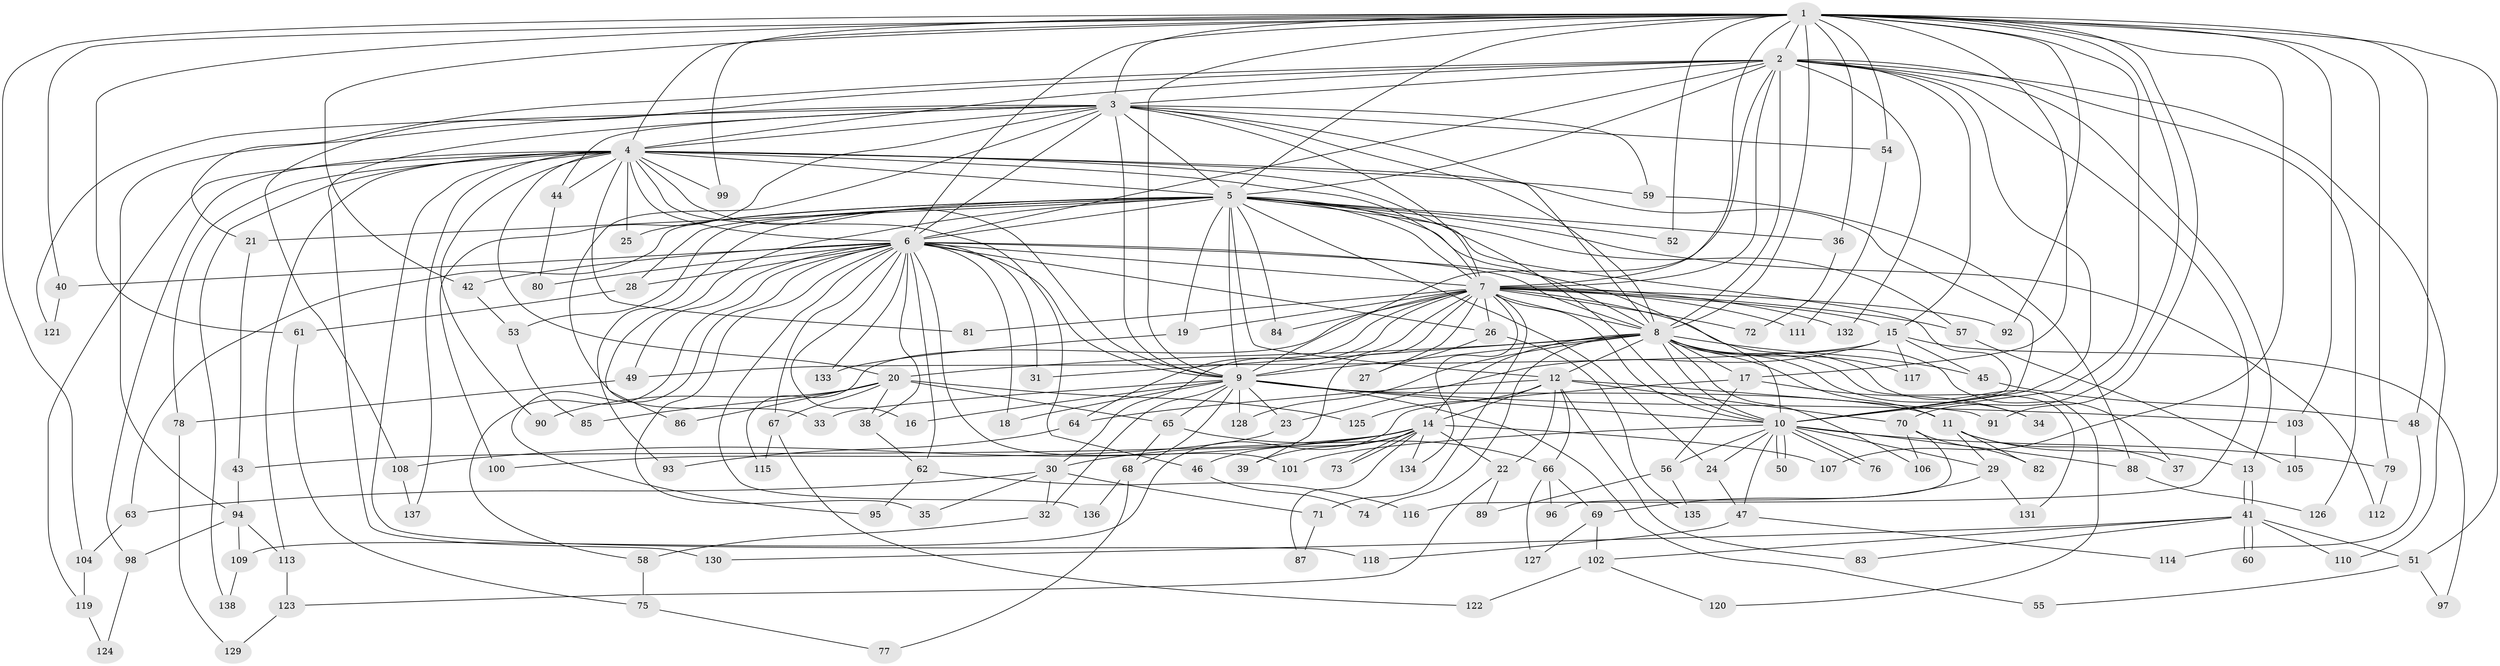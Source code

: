 // Generated by graph-tools (version 1.1) at 2025/34/03/09/25 02:34:42]
// undirected, 138 vertices, 301 edges
graph export_dot {
graph [start="1"]
  node [color=gray90,style=filled];
  1;
  2;
  3;
  4;
  5;
  6;
  7;
  8;
  9;
  10;
  11;
  12;
  13;
  14;
  15;
  16;
  17;
  18;
  19;
  20;
  21;
  22;
  23;
  24;
  25;
  26;
  27;
  28;
  29;
  30;
  31;
  32;
  33;
  34;
  35;
  36;
  37;
  38;
  39;
  40;
  41;
  42;
  43;
  44;
  45;
  46;
  47;
  48;
  49;
  50;
  51;
  52;
  53;
  54;
  55;
  56;
  57;
  58;
  59;
  60;
  61;
  62;
  63;
  64;
  65;
  66;
  67;
  68;
  69;
  70;
  71;
  72;
  73;
  74;
  75;
  76;
  77;
  78;
  79;
  80;
  81;
  82;
  83;
  84;
  85;
  86;
  87;
  88;
  89;
  90;
  91;
  92;
  93;
  94;
  95;
  96;
  97;
  98;
  99;
  100;
  101;
  102;
  103;
  104;
  105;
  106;
  107;
  108;
  109;
  110;
  111;
  112;
  113;
  114;
  115;
  116;
  117;
  118;
  119;
  120;
  121;
  122;
  123;
  124;
  125;
  126;
  127;
  128;
  129;
  130;
  131;
  132;
  133;
  134;
  135;
  136;
  137;
  138;
  1 -- 2;
  1 -- 3;
  1 -- 4;
  1 -- 5;
  1 -- 6;
  1 -- 7;
  1 -- 8;
  1 -- 9;
  1 -- 10;
  1 -- 17;
  1 -- 36;
  1 -- 40;
  1 -- 42;
  1 -- 48;
  1 -- 51;
  1 -- 52;
  1 -- 54;
  1 -- 61;
  1 -- 70;
  1 -- 79;
  1 -- 91;
  1 -- 92;
  1 -- 99;
  1 -- 103;
  1 -- 104;
  1 -- 107;
  2 -- 3;
  2 -- 4;
  2 -- 5;
  2 -- 6;
  2 -- 7;
  2 -- 8;
  2 -- 9;
  2 -- 10;
  2 -- 13;
  2 -- 15;
  2 -- 21;
  2 -- 108;
  2 -- 110;
  2 -- 116;
  2 -- 126;
  2 -- 132;
  3 -- 4;
  3 -- 5;
  3 -- 6;
  3 -- 7;
  3 -- 8;
  3 -- 9;
  3 -- 10;
  3 -- 33;
  3 -- 44;
  3 -- 54;
  3 -- 59;
  3 -- 94;
  3 -- 100;
  3 -- 121;
  3 -- 130;
  4 -- 5;
  4 -- 6;
  4 -- 7;
  4 -- 8;
  4 -- 9;
  4 -- 10;
  4 -- 20;
  4 -- 25;
  4 -- 44;
  4 -- 46;
  4 -- 59;
  4 -- 78;
  4 -- 81;
  4 -- 90;
  4 -- 98;
  4 -- 99;
  4 -- 113;
  4 -- 118;
  4 -- 119;
  4 -- 137;
  4 -- 138;
  5 -- 6;
  5 -- 7;
  5 -- 8;
  5 -- 9;
  5 -- 10;
  5 -- 12;
  5 -- 19;
  5 -- 21;
  5 -- 24;
  5 -- 25;
  5 -- 28;
  5 -- 36;
  5 -- 52;
  5 -- 53;
  5 -- 57;
  5 -- 63;
  5 -- 84;
  5 -- 86;
  5 -- 93;
  5 -- 112;
  6 -- 7;
  6 -- 8;
  6 -- 9;
  6 -- 10;
  6 -- 16;
  6 -- 18;
  6 -- 26;
  6 -- 28;
  6 -- 31;
  6 -- 35;
  6 -- 38;
  6 -- 40;
  6 -- 42;
  6 -- 49;
  6 -- 58;
  6 -- 62;
  6 -- 67;
  6 -- 80;
  6 -- 95;
  6 -- 101;
  6 -- 133;
  6 -- 136;
  7 -- 8;
  7 -- 9;
  7 -- 10;
  7 -- 15;
  7 -- 19;
  7 -- 26;
  7 -- 27;
  7 -- 30;
  7 -- 37;
  7 -- 39;
  7 -- 57;
  7 -- 64;
  7 -- 71;
  7 -- 72;
  7 -- 81;
  7 -- 84;
  7 -- 92;
  7 -- 111;
  7 -- 115;
  7 -- 132;
  7 -- 134;
  8 -- 9;
  8 -- 10;
  8 -- 11;
  8 -- 12;
  8 -- 14;
  8 -- 17;
  8 -- 20;
  8 -- 31;
  8 -- 34;
  8 -- 45;
  8 -- 74;
  8 -- 106;
  8 -- 117;
  8 -- 120;
  8 -- 128;
  8 -- 131;
  9 -- 10;
  9 -- 11;
  9 -- 16;
  9 -- 18;
  9 -- 23;
  9 -- 32;
  9 -- 33;
  9 -- 55;
  9 -- 65;
  9 -- 68;
  9 -- 103;
  9 -- 128;
  10 -- 24;
  10 -- 29;
  10 -- 47;
  10 -- 50;
  10 -- 50;
  10 -- 56;
  10 -- 76;
  10 -- 76;
  10 -- 79;
  10 -- 88;
  10 -- 101;
  11 -- 13;
  11 -- 29;
  11 -- 37;
  11 -- 82;
  12 -- 14;
  12 -- 22;
  12 -- 64;
  12 -- 66;
  12 -- 70;
  12 -- 83;
  12 -- 91;
  12 -- 125;
  13 -- 41;
  13 -- 41;
  14 -- 22;
  14 -- 30;
  14 -- 39;
  14 -- 43;
  14 -- 46;
  14 -- 73;
  14 -- 73;
  14 -- 87;
  14 -- 107;
  14 -- 108;
  14 -- 134;
  15 -- 23;
  15 -- 45;
  15 -- 49;
  15 -- 97;
  15 -- 117;
  17 -- 34;
  17 -- 56;
  17 -- 109;
  19 -- 133;
  20 -- 38;
  20 -- 65;
  20 -- 67;
  20 -- 85;
  20 -- 86;
  20 -- 90;
  20 -- 125;
  21 -- 43;
  22 -- 89;
  22 -- 123;
  23 -- 100;
  24 -- 47;
  26 -- 27;
  26 -- 135;
  28 -- 61;
  29 -- 69;
  29 -- 131;
  30 -- 32;
  30 -- 35;
  30 -- 63;
  30 -- 71;
  32 -- 58;
  36 -- 72;
  38 -- 62;
  40 -- 121;
  41 -- 51;
  41 -- 60;
  41 -- 60;
  41 -- 83;
  41 -- 102;
  41 -- 110;
  41 -- 130;
  42 -- 53;
  43 -- 94;
  44 -- 80;
  45 -- 48;
  46 -- 74;
  47 -- 114;
  47 -- 118;
  48 -- 114;
  49 -- 78;
  51 -- 55;
  51 -- 97;
  53 -- 85;
  54 -- 111;
  56 -- 89;
  56 -- 135;
  57 -- 105;
  58 -- 75;
  59 -- 88;
  61 -- 75;
  62 -- 95;
  62 -- 116;
  63 -- 104;
  64 -- 93;
  65 -- 66;
  65 -- 68;
  66 -- 69;
  66 -- 96;
  66 -- 127;
  67 -- 115;
  67 -- 122;
  68 -- 77;
  68 -- 136;
  69 -- 102;
  69 -- 127;
  70 -- 82;
  70 -- 96;
  70 -- 106;
  71 -- 87;
  75 -- 77;
  78 -- 129;
  79 -- 112;
  88 -- 126;
  94 -- 98;
  94 -- 109;
  94 -- 113;
  98 -- 124;
  102 -- 120;
  102 -- 122;
  103 -- 105;
  104 -- 119;
  108 -- 137;
  109 -- 138;
  113 -- 123;
  119 -- 124;
  123 -- 129;
}
